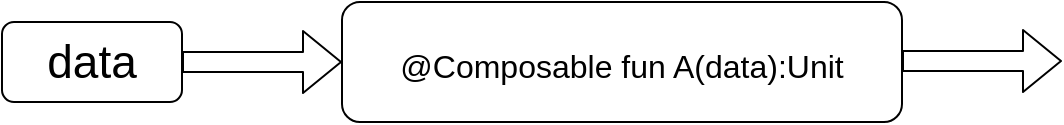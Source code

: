 <mxfile>
    <diagram id="-w-Wj-rXzX9pr0pRT64h" name="第 1 页">
        <mxGraphModel dx="704" dy="633" grid="1" gridSize="10" guides="1" tooltips="1" connect="1" arrows="1" fold="1" page="1" pageScale="1" pageWidth="827" pageHeight="1169" math="0" shadow="0">
            <root>
                <mxCell id="0"/>
                <mxCell id="1" parent="0"/>
                <mxCell id="2" value="&lt;font style=&quot;font-size: 23px;&quot;&gt;data&lt;/font&gt;" style="rounded=1;whiteSpace=wrap;html=1;" vertex="1" parent="1">
                    <mxGeometry x="20" y="280" width="90" height="40" as="geometry"/>
                </mxCell>
                <mxCell id="3" value="" style="shape=flexArrow;endArrow=classic;html=1;fontSize=23;" edge="1" parent="1">
                    <mxGeometry width="50" height="50" relative="1" as="geometry">
                        <mxPoint x="110" y="300" as="sourcePoint"/>
                        <mxPoint x="190" y="300" as="targetPoint"/>
                    </mxGeometry>
                </mxCell>
                <mxCell id="4" value="&lt;font style=&quot;font-size: 16px;&quot;&gt;@Composable fun A(data):Unit&lt;/font&gt;" style="rounded=1;whiteSpace=wrap;html=1;fontSize=23;" vertex="1" parent="1">
                    <mxGeometry x="190" y="270" width="280" height="60" as="geometry"/>
                </mxCell>
                <mxCell id="5" value="" style="shape=flexArrow;endArrow=classic;html=1;fontSize=23;" edge="1" parent="1">
                    <mxGeometry width="50" height="50" relative="1" as="geometry">
                        <mxPoint x="470" y="299.5" as="sourcePoint"/>
                        <mxPoint x="550" y="299.5" as="targetPoint"/>
                    </mxGeometry>
                </mxCell>
            </root>
        </mxGraphModel>
    </diagram>
</mxfile>